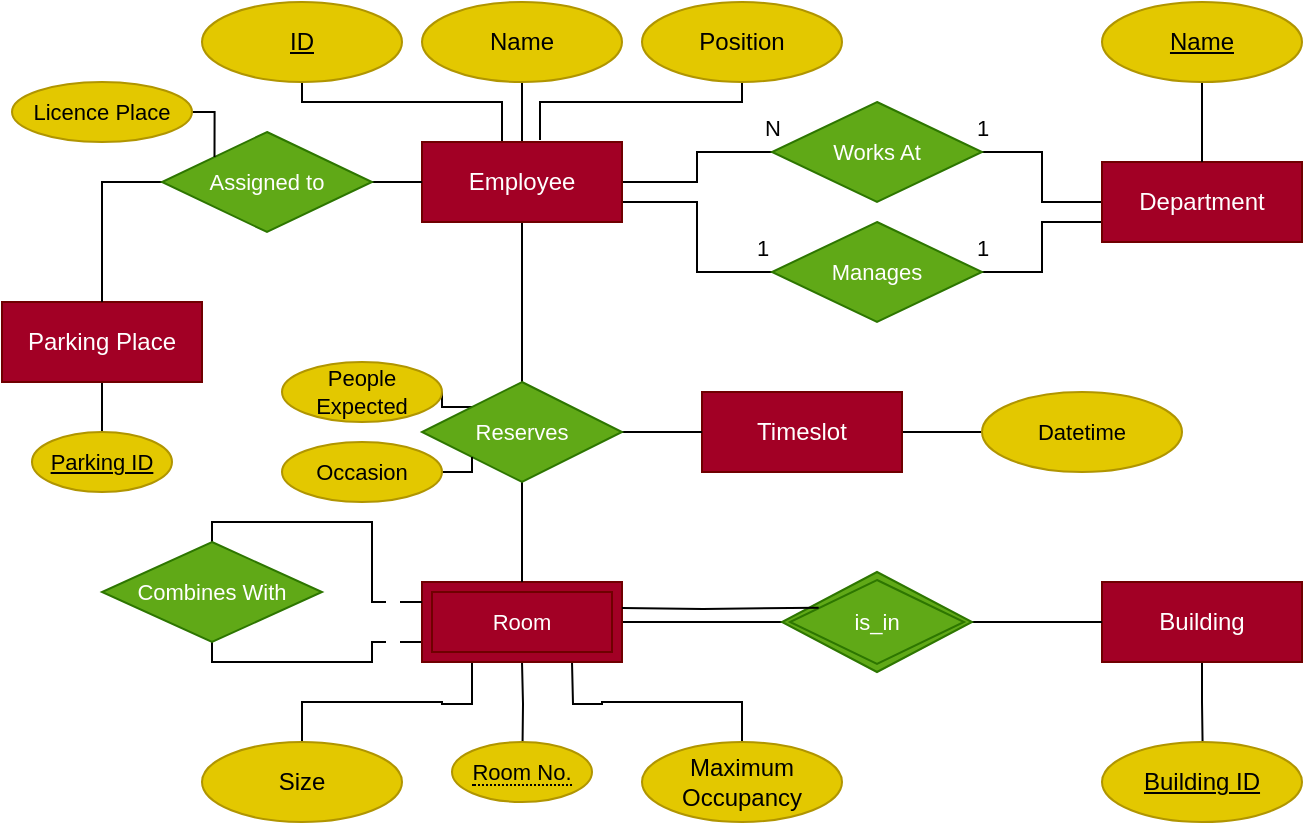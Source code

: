 <mxfile version="24.7.8">
  <diagram name="Page-1" id="Wk7hFjbKp91PhMEy-XlR">
    <mxGraphModel dx="1802" dy="909" grid="1" gridSize="10" guides="1" tooltips="1" connect="1" arrows="1" fold="1" page="1" pageScale="1" pageWidth="850" pageHeight="1100" math="0" shadow="0">
      <root>
        <mxCell id="0" />
        <mxCell id="1" parent="0" />
        <mxCell id="PVMqRvBR3xhanhjKJub_-5" style="edgeStyle=orthogonalEdgeStyle;rounded=0;orthogonalLoop=1;jettySize=auto;html=1;exitX=0.5;exitY=0;exitDx=0;exitDy=0;entryX=0.5;entryY=1;entryDx=0;entryDy=0;endArrow=none;endFill=0;" parent="1" source="PVMqRvBR3xhanhjKJub_-1" target="PVMqRvBR3xhanhjKJub_-3" edge="1">
          <mxGeometry relative="1" as="geometry">
            <Array as="points">
              <mxPoint x="350" y="310" />
              <mxPoint x="250" y="310" />
            </Array>
          </mxGeometry>
        </mxCell>
        <mxCell id="PVMqRvBR3xhanhjKJub_-6" style="edgeStyle=orthogonalEdgeStyle;shape=connector;rounded=0;orthogonalLoop=1;jettySize=auto;html=1;exitX=0.5;exitY=0;exitDx=0;exitDy=0;entryX=0.5;entryY=1;entryDx=0;entryDy=0;strokeColor=default;align=center;verticalAlign=middle;fontFamily=Helvetica;fontSize=11;fontColor=default;labelBackgroundColor=default;endArrow=none;endFill=0;" parent="1" source="PVMqRvBR3xhanhjKJub_-1" target="PVMqRvBR3xhanhjKJub_-2" edge="1">
          <mxGeometry relative="1" as="geometry" />
        </mxCell>
        <mxCell id="PVMqRvBR3xhanhjKJub_-17" style="edgeStyle=orthogonalEdgeStyle;shape=connector;rounded=0;orthogonalLoop=1;jettySize=auto;html=1;exitX=1;exitY=0.5;exitDx=0;exitDy=0;entryX=0;entryY=0.5;entryDx=0;entryDy=0;strokeColor=default;align=center;verticalAlign=middle;fontFamily=Helvetica;fontSize=11;fontColor=default;labelBackgroundColor=default;endArrow=none;endFill=0;" parent="1" source="PVMqRvBR3xhanhjKJub_-1" target="PVMqRvBR3xhanhjKJub_-15" edge="1">
          <mxGeometry relative="1" as="geometry" />
        </mxCell>
        <mxCell id="PVMqRvBR3xhanhjKJub_-20" style="edgeStyle=orthogonalEdgeStyle;shape=connector;rounded=0;orthogonalLoop=1;jettySize=auto;html=1;exitX=1;exitY=0.75;exitDx=0;exitDy=0;entryX=0;entryY=0.5;entryDx=0;entryDy=0;strokeColor=default;align=center;verticalAlign=middle;fontFamily=Helvetica;fontSize=11;fontColor=default;labelBackgroundColor=default;endArrow=none;endFill=0;" parent="1" source="PVMqRvBR3xhanhjKJub_-1" target="PVMqRvBR3xhanhjKJub_-19" edge="1">
          <mxGeometry relative="1" as="geometry" />
        </mxCell>
        <mxCell id="PVMqRvBR3xhanhjKJub_-57" style="edgeStyle=orthogonalEdgeStyle;shape=connector;rounded=0;orthogonalLoop=1;jettySize=auto;html=1;exitX=0.5;exitY=1;exitDx=0;exitDy=0;entryX=0.5;entryY=0;entryDx=0;entryDy=0;strokeColor=default;align=center;verticalAlign=middle;fontFamily=Helvetica;fontSize=11;fontColor=#ffffff;labelBackgroundColor=default;endArrow=none;endFill=0;" parent="1" source="PVMqRvBR3xhanhjKJub_-1" target="PVMqRvBR3xhanhjKJub_-55" edge="1">
          <mxGeometry relative="1" as="geometry" />
        </mxCell>
        <mxCell id="PVMqRvBR3xhanhjKJub_-1" value="Employee" style="whiteSpace=wrap;html=1;align=center;fillColor=#a20025;fontColor=#ffffff;strokeColor=#6F0000;" parent="1" vertex="1">
          <mxGeometry x="310" y="330" width="100" height="40" as="geometry" />
        </mxCell>
        <mxCell id="PVMqRvBR3xhanhjKJub_-2" value="Name" style="ellipse;whiteSpace=wrap;html=1;align=center;fillColor=#e3c800;fontColor=#000000;strokeColor=#B09500;" parent="1" vertex="1">
          <mxGeometry x="310" y="260" width="100" height="40" as="geometry" />
        </mxCell>
        <mxCell id="PVMqRvBR3xhanhjKJub_-3" value="&lt;u&gt;ID&lt;/u&gt;" style="ellipse;whiteSpace=wrap;html=1;align=center;fillColor=#e3c800;fontColor=#000000;strokeColor=#B09500;" parent="1" vertex="1">
          <mxGeometry x="200" y="260" width="100" height="40" as="geometry" />
        </mxCell>
        <mxCell id="PVMqRvBR3xhanhjKJub_-7" style="edgeStyle=orthogonalEdgeStyle;shape=connector;rounded=0;orthogonalLoop=1;jettySize=auto;html=1;exitX=0.5;exitY=1;exitDx=0;exitDy=0;strokeColor=default;align=center;verticalAlign=middle;fontFamily=Helvetica;fontSize=11;fontColor=default;labelBackgroundColor=default;endArrow=none;endFill=0;" parent="1" source="PVMqRvBR3xhanhjKJub_-4" edge="1">
          <mxGeometry relative="1" as="geometry">
            <mxPoint x="369" y="329" as="targetPoint" />
            <Array as="points">
              <mxPoint x="470" y="310" />
              <mxPoint x="369" y="310" />
            </Array>
          </mxGeometry>
        </mxCell>
        <mxCell id="PVMqRvBR3xhanhjKJub_-4" value="Position" style="ellipse;whiteSpace=wrap;html=1;align=center;fillColor=#e3c800;fontColor=#000000;strokeColor=#B09500;" parent="1" vertex="1">
          <mxGeometry x="420" y="260" width="100" height="40" as="geometry" />
        </mxCell>
        <mxCell id="PVMqRvBR3xhanhjKJub_-23" style="edgeStyle=orthogonalEdgeStyle;shape=connector;rounded=0;orthogonalLoop=1;jettySize=auto;html=1;exitX=1;exitY=0.5;exitDx=0;exitDy=0;strokeColor=default;align=center;verticalAlign=middle;fontFamily=Helvetica;fontSize=11;fontColor=default;labelBackgroundColor=default;endArrow=none;endFill=0;" parent="1" source="PVMqRvBR3xhanhjKJub_-15" target="PVMqRvBR3xhanhjKJub_-21" edge="1">
          <mxGeometry relative="1" as="geometry" />
        </mxCell>
        <mxCell id="PVMqRvBR3xhanhjKJub_-15" value="Works At" style="shape=rhombus;perimeter=rhombusPerimeter;whiteSpace=wrap;html=1;align=center;fontFamily=Helvetica;fontSize=11;fontColor=#ffffff;labelBackgroundColor=none;fillColor=#60a917;strokeColor=#2D7600;" parent="1" vertex="1">
          <mxGeometry x="485" y="310" width="105" height="50" as="geometry" />
        </mxCell>
        <mxCell id="PVMqRvBR3xhanhjKJub_-22" style="edgeStyle=orthogonalEdgeStyle;shape=connector;rounded=0;orthogonalLoop=1;jettySize=auto;html=1;exitX=1;exitY=0.5;exitDx=0;exitDy=0;entryX=0;entryY=0.75;entryDx=0;entryDy=0;strokeColor=default;align=center;verticalAlign=middle;fontFamily=Helvetica;fontSize=11;fontColor=default;labelBackgroundColor=default;endArrow=none;endFill=0;" parent="1" source="PVMqRvBR3xhanhjKJub_-19" target="PVMqRvBR3xhanhjKJub_-21" edge="1">
          <mxGeometry relative="1" as="geometry" />
        </mxCell>
        <mxCell id="PVMqRvBR3xhanhjKJub_-19" value="Manages" style="shape=rhombus;perimeter=rhombusPerimeter;whiteSpace=wrap;html=1;align=center;fontFamily=Helvetica;fontSize=11;fontColor=#ffffff;labelBackgroundColor=none;fillColor=#60a917;strokeColor=#2D7600;" parent="1" vertex="1">
          <mxGeometry x="485" y="370" width="105" height="50" as="geometry" />
        </mxCell>
        <mxCell id="PVMqRvBR3xhanhjKJub_-21" value="Department" style="whiteSpace=wrap;html=1;align=center;fillColor=#a20025;fontColor=#ffffff;strokeColor=#6F0000;" parent="1" vertex="1">
          <mxGeometry x="650" y="340" width="100" height="40" as="geometry" />
        </mxCell>
        <mxCell id="PVMqRvBR3xhanhjKJub_-24" value="1" style="text;html=1;align=center;verticalAlign=middle;resizable=0;points=[];autosize=1;strokeColor=none;fillColor=none;fontFamily=Helvetica;fontSize=11;fontColor=default;labelBackgroundColor=default;" parent="1" vertex="1">
          <mxGeometry x="575" y="308" width="30" height="30" as="geometry" />
        </mxCell>
        <mxCell id="PVMqRvBR3xhanhjKJub_-25" value="N" style="text;html=1;align=center;verticalAlign=middle;resizable=0;points=[];autosize=1;strokeColor=none;fillColor=none;fontFamily=Helvetica;fontSize=11;fontColor=default;labelBackgroundColor=default;" parent="1" vertex="1">
          <mxGeometry x="470" y="308" width="30" height="30" as="geometry" />
        </mxCell>
        <mxCell id="PVMqRvBR3xhanhjKJub_-26" value="1" style="text;html=1;align=center;verticalAlign=middle;resizable=0;points=[];autosize=1;strokeColor=none;fillColor=none;fontFamily=Helvetica;fontSize=11;fontColor=default;labelBackgroundColor=default;" parent="1" vertex="1">
          <mxGeometry x="465" y="368" width="30" height="30" as="geometry" />
        </mxCell>
        <mxCell id="PVMqRvBR3xhanhjKJub_-27" value="1" style="text;html=1;align=center;verticalAlign=middle;resizable=0;points=[];autosize=1;strokeColor=none;fillColor=none;fontFamily=Helvetica;fontSize=11;fontColor=default;labelBackgroundColor=default;" parent="1" vertex="1">
          <mxGeometry x="575" y="368" width="30" height="30" as="geometry" />
        </mxCell>
        <mxCell id="PVMqRvBR3xhanhjKJub_-40" style="edgeStyle=orthogonalEdgeStyle;shape=connector;rounded=0;orthogonalLoop=1;jettySize=auto;html=1;exitX=0.5;exitY=1;exitDx=0;exitDy=0;strokeColor=default;align=center;verticalAlign=middle;fontFamily=Helvetica;fontSize=11;fontColor=default;labelBackgroundColor=default;endArrow=none;endFill=0;" parent="1" edge="1">
          <mxGeometry relative="1" as="geometry">
            <mxPoint x="360.286" y="630" as="targetPoint" />
            <mxPoint x="360" y="590" as="sourcePoint" />
          </mxGeometry>
        </mxCell>
        <mxCell id="PVMqRvBR3xhanhjKJub_-53" style="edgeStyle=orthogonalEdgeStyle;shape=connector;rounded=0;orthogonalLoop=1;jettySize=auto;html=1;exitX=0.5;exitY=1;exitDx=0;exitDy=0;strokeColor=default;align=center;verticalAlign=middle;fontFamily=Helvetica;fontSize=11;fontColor=#ffffff;labelBackgroundColor=default;endArrow=none;endFill=0;" parent="1" source="PVMqRvBR3xhanhjKJub_-29" edge="1">
          <mxGeometry relative="1" as="geometry">
            <mxPoint x="700.286" y="630" as="targetPoint" />
          </mxGeometry>
        </mxCell>
        <mxCell id="PVMqRvBR3xhanhjKJub_-29" value="Building" style="whiteSpace=wrap;html=1;align=center;fillColor=#a20025;fontColor=#ffffff;strokeColor=#6F0000;" parent="1" vertex="1">
          <mxGeometry x="650" y="550" width="100" height="40" as="geometry" />
        </mxCell>
        <mxCell id="PVMqRvBR3xhanhjKJub_-31" style="edgeStyle=orthogonalEdgeStyle;shape=connector;rounded=0;orthogonalLoop=1;jettySize=auto;html=1;exitX=0.5;exitY=1;exitDx=0;exitDy=0;entryX=0.5;entryY=0;entryDx=0;entryDy=0;strokeColor=default;align=center;verticalAlign=middle;fontFamily=Helvetica;fontSize=11;fontColor=default;labelBackgroundColor=default;endArrow=none;endFill=0;" parent="1" source="PVMqRvBR3xhanhjKJub_-30" target="PVMqRvBR3xhanhjKJub_-21" edge="1">
          <mxGeometry relative="1" as="geometry" />
        </mxCell>
        <mxCell id="PVMqRvBR3xhanhjKJub_-30" value="&lt;u&gt;Name&lt;/u&gt;" style="ellipse;whiteSpace=wrap;html=1;align=center;fillColor=#e3c800;fontColor=#000000;strokeColor=#B09500;" parent="1" vertex="1">
          <mxGeometry x="650" y="260" width="100" height="40" as="geometry" />
        </mxCell>
        <mxCell id="PVMqRvBR3xhanhjKJub_-34" style="edgeStyle=orthogonalEdgeStyle;shape=connector;rounded=0;orthogonalLoop=1;jettySize=auto;html=1;exitX=0.5;exitY=0;exitDx=0;exitDy=0;entryX=0.25;entryY=1;entryDx=0;entryDy=0;strokeColor=default;align=center;verticalAlign=middle;fontFamily=Helvetica;fontSize=11;fontColor=default;labelBackgroundColor=default;endArrow=none;endFill=0;" parent="1" source="PVMqRvBR3xhanhjKJub_-32" edge="1">
          <mxGeometry relative="1" as="geometry">
            <mxPoint x="335" y="590" as="targetPoint" />
            <Array as="points">
              <mxPoint x="250" y="610" />
              <mxPoint x="320" y="610" />
              <mxPoint x="335" y="611" />
            </Array>
          </mxGeometry>
        </mxCell>
        <mxCell id="PVMqRvBR3xhanhjKJub_-32" value="Size" style="ellipse;whiteSpace=wrap;html=1;align=center;fillColor=#e3c800;fontColor=#000000;strokeColor=#B09500;" parent="1" vertex="1">
          <mxGeometry x="200" y="630" width="100" height="40" as="geometry" />
        </mxCell>
        <mxCell id="PVMqRvBR3xhanhjKJub_-39" style="edgeStyle=orthogonalEdgeStyle;shape=connector;rounded=0;orthogonalLoop=1;jettySize=auto;html=1;exitX=0.5;exitY=0;exitDx=0;exitDy=0;entryX=0.75;entryY=1;entryDx=0;entryDy=0;strokeColor=default;align=center;verticalAlign=middle;fontFamily=Helvetica;fontSize=11;fontColor=default;labelBackgroundColor=default;endArrow=none;endFill=0;" parent="1" source="PVMqRvBR3xhanhjKJub_-33" edge="1">
          <mxGeometry relative="1" as="geometry">
            <mxPoint x="385" y="590" as="targetPoint" />
          </mxGeometry>
        </mxCell>
        <mxCell id="PVMqRvBR3xhanhjKJub_-33" value="Maximum Occupancy" style="ellipse;whiteSpace=wrap;html=1;align=center;fillColor=#e3c800;fontColor=#000000;strokeColor=#B09500;" parent="1" vertex="1">
          <mxGeometry x="420" y="630" width="100" height="40" as="geometry" />
        </mxCell>
        <mxCell id="PVMqRvBR3xhanhjKJub_-60" style="edgeStyle=orthogonalEdgeStyle;shape=connector;rounded=0;orthogonalLoop=1;jettySize=auto;html=1;exitX=1;exitY=0.5;exitDx=0;exitDy=0;strokeColor=default;align=center;verticalAlign=middle;fontFamily=Helvetica;fontSize=11;fontColor=#ffffff;labelBackgroundColor=default;endArrow=none;endFill=0;" parent="1" source="PVMqRvBR3xhanhjKJub_-36" edge="1">
          <mxGeometry relative="1" as="geometry">
            <mxPoint x="590" y="475" as="targetPoint" />
          </mxGeometry>
        </mxCell>
        <mxCell id="PVMqRvBR3xhanhjKJub_-36" value="Timeslot" style="whiteSpace=wrap;html=1;align=center;fillColor=#a20025;fontColor=#ffffff;strokeColor=#6F0000;" parent="1" vertex="1">
          <mxGeometry x="450" y="455" width="100" height="40" as="geometry" />
        </mxCell>
        <mxCell id="PVMqRvBR3xhanhjKJub_-81" style="edgeStyle=orthogonalEdgeStyle;shape=connector;rounded=0;orthogonalLoop=1;jettySize=auto;html=1;exitX=0.5;exitY=1;exitDx=0;exitDy=0;strokeColor=default;align=center;verticalAlign=middle;fontFamily=Helvetica;fontSize=11;fontColor=#000000;labelBackgroundColor=none;autosize=1;resizable=0;endArrow=none;endFill=0;" parent="1" source="PVMqRvBR3xhanhjKJub_-37" target="PVMqRvBR3xhanhjKJub_-82" edge="1">
          <mxGeometry relative="1" as="geometry">
            <mxPoint x="150.167" y="470" as="targetPoint" />
          </mxGeometry>
        </mxCell>
        <mxCell id="PVMqRvBR3xhanhjKJub_-37" value="Parking Place" style="whiteSpace=wrap;html=1;align=center;fillColor=#a20025;fontColor=#ffffff;strokeColor=#6F0000;" parent="1" vertex="1">
          <mxGeometry x="100" y="410" width="100" height="40" as="geometry" />
        </mxCell>
        <mxCell id="PVMqRvBR3xhanhjKJub_-45" style="edgeStyle=orthogonalEdgeStyle;shape=connector;rounded=0;orthogonalLoop=1;jettySize=auto;html=1;exitX=1;exitY=0.5;exitDx=0;exitDy=0;entryX=0;entryY=0.5;entryDx=0;entryDy=0;strokeColor=default;align=center;verticalAlign=middle;fontFamily=Helvetica;fontSize=11;fontColor=#ffffff;labelBackgroundColor=default;endArrow=none;endFill=0;" parent="1" source="PVMqRvBR3xhanhjKJub_-43" target="PVMqRvBR3xhanhjKJub_-44" edge="1">
          <mxGeometry relative="1" as="geometry" />
        </mxCell>
        <mxCell id="PVMqRvBR3xhanhjKJub_-49" style="edgeStyle=orthogonalEdgeStyle;shape=connector;rounded=0;orthogonalLoop=1;jettySize=auto;html=1;exitX=0;exitY=0.75;exitDx=0;exitDy=0;entryX=0.5;entryY=1;entryDx=0;entryDy=0;strokeColor=default;align=center;verticalAlign=middle;fontFamily=Helvetica;fontSize=11;fontColor=#ffffff;labelBackgroundColor=default;endArrow=none;endFill=0;" parent="1" source="PVMqRvBR3xhanhjKJub_-43" target="PVMqRvBR3xhanhjKJub_-48" edge="1">
          <mxGeometry relative="1" as="geometry">
            <Array as="points">
              <mxPoint x="285" y="580" />
              <mxPoint x="285" y="590" />
              <mxPoint x="205" y="590" />
            </Array>
          </mxGeometry>
        </mxCell>
        <mxCell id="PVMqRvBR3xhanhjKJub_-43" value="Room" style="shape=ext;margin=3;double=1;whiteSpace=wrap;html=1;align=center;fontFamily=Helvetica;fontSize=11;fontColor=#ffffff;labelBackgroundColor=none;fillColor=#a20025;strokeColor=#6F0000;" parent="1" vertex="1">
          <mxGeometry x="310" y="550" width="100" height="40" as="geometry" />
        </mxCell>
        <mxCell id="PVMqRvBR3xhanhjKJub_-46" style="edgeStyle=orthogonalEdgeStyle;shape=connector;rounded=0;orthogonalLoop=1;jettySize=auto;html=1;exitX=1;exitY=0.5;exitDx=0;exitDy=0;entryX=0;entryY=0.5;entryDx=0;entryDy=0;strokeColor=default;align=center;verticalAlign=middle;fontFamily=Helvetica;fontSize=11;fontColor=#ffffff;labelBackgroundColor=default;endArrow=none;endFill=0;" parent="1" source="PVMqRvBR3xhanhjKJub_-44" target="PVMqRvBR3xhanhjKJub_-29" edge="1">
          <mxGeometry relative="1" as="geometry" />
        </mxCell>
        <mxCell id="PVMqRvBR3xhanhjKJub_-44" value="is_in" style="shape=rhombus;double=1;perimeter=rhombusPerimeter;whiteSpace=wrap;html=1;align=center;strokeColor=#2D7600;verticalAlign=middle;fontFamily=Helvetica;fontSize=11;fontColor=#ffffff;labelBackgroundColor=none;fillColor=#60a917;" parent="1" vertex="1">
          <mxGeometry x="490" y="545" width="95" height="50" as="geometry" />
        </mxCell>
        <mxCell id="PVMqRvBR3xhanhjKJub_-47" style="edgeStyle=orthogonalEdgeStyle;shape=connector;rounded=0;orthogonalLoop=1;jettySize=auto;html=1;entryX=0.193;entryY=0.357;entryDx=0;entryDy=0;entryPerimeter=0;strokeColor=default;align=center;verticalAlign=middle;fontFamily=Helvetica;fontSize=11;fontColor=#ffffff;labelBackgroundColor=default;endArrow=none;endFill=0;" parent="1" target="PVMqRvBR3xhanhjKJub_-44" edge="1">
          <mxGeometry relative="1" as="geometry">
            <mxPoint x="410" y="563" as="sourcePoint" />
          </mxGeometry>
        </mxCell>
        <mxCell id="PVMqRvBR3xhanhjKJub_-50" style="edgeStyle=orthogonalEdgeStyle;shape=connector;rounded=0;orthogonalLoop=1;jettySize=auto;html=1;exitX=0.5;exitY=0;exitDx=0;exitDy=0;entryX=0;entryY=0.25;entryDx=0;entryDy=0;strokeColor=default;align=center;verticalAlign=middle;fontFamily=Helvetica;fontSize=11;fontColor=#ffffff;labelBackgroundColor=default;endArrow=none;endFill=0;" parent="1" source="PVMqRvBR3xhanhjKJub_-48" target="PVMqRvBR3xhanhjKJub_-43" edge="1">
          <mxGeometry relative="1" as="geometry">
            <Array as="points">
              <mxPoint x="205" y="520" />
              <mxPoint x="285" y="520" />
              <mxPoint x="285" y="560" />
            </Array>
          </mxGeometry>
        </mxCell>
        <mxCell id="PVMqRvBR3xhanhjKJub_-48" value="Combines With" style="shape=rhombus;perimeter=rhombusPerimeter;whiteSpace=wrap;html=1;align=center;strokeColor=#2D7600;verticalAlign=middle;fontFamily=Helvetica;fontSize=11;fontColor=#ffffff;labelBackgroundColor=none;fillColor=#60a917;" parent="1" vertex="1">
          <mxGeometry x="150" y="530" width="110" height="50" as="geometry" />
        </mxCell>
        <mxCell id="PVMqRvBR3xhanhjKJub_-51" value="1" style="text;html=1;align=center;verticalAlign=middle;resizable=0;points=[];autosize=1;strokeColor=none;fillColor=none;fontFamily=Helvetica;fontSize=11;fontColor=#ffffff;labelBackgroundColor=default;" parent="1" vertex="1">
          <mxGeometry x="280" y="540" width="30" height="30" as="geometry" />
        </mxCell>
        <mxCell id="PVMqRvBR3xhanhjKJub_-52" value="1" style="text;html=1;align=center;verticalAlign=middle;resizable=0;points=[];autosize=1;strokeColor=none;fillColor=none;fontFamily=Helvetica;fontSize=11;fontColor=#ffffff;labelBackgroundColor=default;" parent="1" vertex="1">
          <mxGeometry x="280" y="560" width="30" height="30" as="geometry" />
        </mxCell>
        <mxCell id="PVMqRvBR3xhanhjKJub_-54" value="&lt;u&gt;Building ID&lt;/u&gt;" style="ellipse;whiteSpace=wrap;html=1;align=center;fillColor=#e3c800;fontColor=#000000;strokeColor=#B09500;" parent="1" vertex="1">
          <mxGeometry x="650" y="630" width="100" height="40" as="geometry" />
        </mxCell>
        <mxCell id="PVMqRvBR3xhanhjKJub_-58" style="edgeStyle=orthogonalEdgeStyle;shape=connector;rounded=0;orthogonalLoop=1;jettySize=auto;html=1;exitX=0.5;exitY=1;exitDx=0;exitDy=0;entryX=0.5;entryY=0;entryDx=0;entryDy=0;strokeColor=default;align=center;verticalAlign=middle;fontFamily=Helvetica;fontSize=11;fontColor=#ffffff;labelBackgroundColor=default;endArrow=none;endFill=0;" parent="1" source="PVMqRvBR3xhanhjKJub_-55" target="PVMqRvBR3xhanhjKJub_-43" edge="1">
          <mxGeometry relative="1" as="geometry" />
        </mxCell>
        <mxCell id="PVMqRvBR3xhanhjKJub_-59" style="edgeStyle=orthogonalEdgeStyle;shape=connector;rounded=0;orthogonalLoop=1;jettySize=auto;html=1;exitX=1;exitY=0.5;exitDx=0;exitDy=0;entryX=0;entryY=0.5;entryDx=0;entryDy=0;strokeColor=default;align=center;verticalAlign=middle;fontFamily=Helvetica;fontSize=11;fontColor=#ffffff;labelBackgroundColor=default;endArrow=none;endFill=0;" parent="1" source="PVMqRvBR3xhanhjKJub_-55" target="PVMqRvBR3xhanhjKJub_-36" edge="1">
          <mxGeometry relative="1" as="geometry" />
        </mxCell>
        <mxCell id="PVMqRvBR3xhanhjKJub_-64" style="edgeStyle=orthogonalEdgeStyle;shape=connector;rounded=0;orthogonalLoop=1;jettySize=auto;html=1;exitX=0;exitY=0;exitDx=0;exitDy=0;entryX=1;entryY=0.5;entryDx=0;entryDy=0;strokeColor=default;align=center;verticalAlign=middle;fontFamily=Helvetica;fontSize=11;fontColor=#000000;labelBackgroundColor=none;endArrow=none;endFill=0;" parent="1" source="PVMqRvBR3xhanhjKJub_-55" target="PVMqRvBR3xhanhjKJub_-63" edge="1">
          <mxGeometry relative="1" as="geometry" />
        </mxCell>
        <mxCell id="PVMqRvBR3xhanhjKJub_-55" value="Reserves" style="shape=rhombus;perimeter=rhombusPerimeter;whiteSpace=wrap;html=1;align=center;strokeColor=#2D7600;verticalAlign=middle;fontFamily=Helvetica;fontSize=11;fontColor=#ffffff;labelBackgroundColor=none;fillColor=#60a917;" parent="1" vertex="1">
          <mxGeometry x="310" y="450" width="100" height="50" as="geometry" />
        </mxCell>
        <mxCell id="PVMqRvBR3xhanhjKJub_-62" value="Datetime" style="ellipse;whiteSpace=wrap;html=1;align=center;strokeColor=#B09500;verticalAlign=middle;fontFamily=Helvetica;fontSize=11;fontColor=#000000;labelBackgroundColor=none;fillColor=#e3c800;" parent="1" vertex="1">
          <mxGeometry x="590" y="455" width="100" height="40" as="geometry" />
        </mxCell>
        <mxCell id="PVMqRvBR3xhanhjKJub_-63" value="People Expected" style="ellipse;whiteSpace=wrap;html=1;align=center;strokeColor=#B09500;verticalAlign=middle;fontFamily=Helvetica;fontSize=11;fontColor=#000000;labelBackgroundColor=none;fillColor=#e3c800;" parent="1" vertex="1">
          <mxGeometry x="240" y="440" width="80" height="30" as="geometry" />
        </mxCell>
        <mxCell id="PVMqRvBR3xhanhjKJub_-66" style="edgeStyle=orthogonalEdgeStyle;shape=connector;rounded=0;orthogonalLoop=1;jettySize=auto;html=1;exitX=1;exitY=0.5;exitDx=0;exitDy=0;entryX=0;entryY=1;entryDx=0;entryDy=0;strokeColor=default;align=center;verticalAlign=middle;fontFamily=Helvetica;fontSize=11;fontColor=#000000;labelBackgroundColor=none;endArrow=none;endFill=0;" parent="1" source="PVMqRvBR3xhanhjKJub_-65" target="PVMqRvBR3xhanhjKJub_-55" edge="1">
          <mxGeometry relative="1" as="geometry" />
        </mxCell>
        <mxCell id="PVMqRvBR3xhanhjKJub_-65" value="Occasion" style="ellipse;whiteSpace=wrap;html=1;align=center;strokeColor=#B09500;verticalAlign=middle;fontFamily=Helvetica;fontSize=11;fontColor=#000000;labelBackgroundColor=none;fillColor=#e3c800;" parent="1" vertex="1">
          <mxGeometry x="240" y="480" width="80" height="30" as="geometry" />
        </mxCell>
        <mxCell id="PVMqRvBR3xhanhjKJub_-69" style="edgeStyle=orthogonalEdgeStyle;shape=connector;rounded=0;orthogonalLoop=1;jettySize=auto;html=1;exitX=1;exitY=0.5;exitDx=0;exitDy=0;entryX=0;entryY=0.5;entryDx=0;entryDy=0;strokeColor=default;align=center;verticalAlign=middle;fontFamily=Helvetica;fontSize=11;fontColor=#000000;labelBackgroundColor=none;endArrow=none;endFill=0;" parent="1" source="PVMqRvBR3xhanhjKJub_-68" target="PVMqRvBR3xhanhjKJub_-1" edge="1">
          <mxGeometry relative="1" as="geometry" />
        </mxCell>
        <mxCell id="PVMqRvBR3xhanhjKJub_-70" style="edgeStyle=orthogonalEdgeStyle;shape=connector;rounded=0;orthogonalLoop=1;jettySize=auto;html=1;exitX=0;exitY=0.5;exitDx=0;exitDy=0;entryX=0.5;entryY=0;entryDx=0;entryDy=0;strokeColor=default;align=center;verticalAlign=middle;fontFamily=Helvetica;fontSize=11;fontColor=#000000;labelBackgroundColor=none;endArrow=none;endFill=0;" parent="1" source="PVMqRvBR3xhanhjKJub_-68" target="PVMqRvBR3xhanhjKJub_-37" edge="1">
          <mxGeometry relative="1" as="geometry" />
        </mxCell>
        <mxCell id="PVMqRvBR3xhanhjKJub_-68" value="Assigned to" style="shape=rhombus;perimeter=rhombusPerimeter;whiteSpace=wrap;html=1;align=center;strokeColor=#2D7600;verticalAlign=middle;fontFamily=Helvetica;fontSize=11;fontColor=#ffffff;labelBackgroundColor=none;fillColor=#60a917;" parent="1" vertex="1">
          <mxGeometry x="180" y="325" width="105" height="50" as="geometry" />
        </mxCell>
        <mxCell id="PVMqRvBR3xhanhjKJub_-71" value="&lt;font color=&quot;#ffffff&quot;&gt;1&lt;/font&gt;" style="text;html=1;align=center;verticalAlign=middle;resizable=0;points=[];autosize=1;strokeColor=none;fillColor=none;fontFamily=Helvetica;fontSize=11;fontColor=#000000;labelBackgroundColor=none;" parent="1" vertex="1">
          <mxGeometry x="285" y="325" width="30" height="30" as="geometry" />
        </mxCell>
        <mxCell id="PVMqRvBR3xhanhjKJub_-72" value="&lt;font color=&quot;#ffffff&quot;&gt;1&lt;/font&gt;" style="text;html=1;align=center;verticalAlign=middle;resizable=0;points=[];autosize=1;strokeColor=none;fillColor=none;fontFamily=Helvetica;fontSize=11;fontColor=#000000;labelBackgroundColor=none;" parent="1" vertex="1">
          <mxGeometry x="140" y="380" width="30" height="30" as="geometry" />
        </mxCell>
        <mxCell id="PVMqRvBR3xhanhjKJub_-73" value="&lt;font color=&quot;#ffffff&quot;&gt;1&lt;/font&gt;" style="text;html=1;align=center;verticalAlign=middle;resizable=0;points=[];autosize=1;strokeColor=none;fillColor=none;fontFamily=Helvetica;fontSize=11;fontColor=#000000;labelBackgroundColor=none;" parent="1" vertex="1">
          <mxGeometry x="620" y="545" width="30" height="30" as="geometry" />
        </mxCell>
        <mxCell id="PVMqRvBR3xhanhjKJub_-74" value="&lt;font color=&quot;#ffffff&quot;&gt;N&lt;/font&gt;" style="text;html=1;align=center;verticalAlign=middle;resizable=0;points=[];autosize=1;strokeColor=none;fillColor=none;fontFamily=Helvetica;fontSize=11;fontColor=#000000;labelBackgroundColor=none;" parent="1" vertex="1">
          <mxGeometry x="405" y="538" width="30" height="30" as="geometry" />
        </mxCell>
        <mxCell id="PVMqRvBR3xhanhjKJub_-75" value="&lt;font color=&quot;#ffffff&quot;&gt;1&lt;/font&gt;" style="text;html=1;align=center;verticalAlign=middle;resizable=0;points=[];autosize=1;strokeColor=none;fillColor=none;fontFamily=Helvetica;fontSize=11;fontColor=#000000;labelBackgroundColor=none;" parent="1" vertex="1">
          <mxGeometry x="355" y="428" width="30" height="30" as="geometry" />
        </mxCell>
        <mxCell id="PVMqRvBR3xhanhjKJub_-76" value="&lt;font color=&quot;#ffffff&quot;&gt;N&lt;/font&gt;" style="text;html=1;align=center;verticalAlign=middle;resizable=0;points=[];autosize=1;strokeColor=none;fillColor=none;fontFamily=Helvetica;fontSize=11;fontColor=#000000;labelBackgroundColor=none;" parent="1" vertex="1">
          <mxGeometry x="355" y="528" width="30" height="30" as="geometry" />
        </mxCell>
        <mxCell id="PVMqRvBR3xhanhjKJub_-77" value="&lt;font color=&quot;#ffffff&quot;&gt;M&lt;/font&gt;" style="text;html=1;align=center;verticalAlign=middle;resizable=0;points=[];autosize=1;strokeColor=none;fillColor=none;fontFamily=Helvetica;fontSize=11;fontColor=#000000;labelBackgroundColor=none;" parent="1" vertex="1">
          <mxGeometry x="420" y="450" width="30" height="30" as="geometry" />
        </mxCell>
        <mxCell id="PVMqRvBR3xhanhjKJub_-79" value="&lt;span style=&quot;border-bottom: 1px dotted&quot;&gt;Room No.&lt;/span&gt;" style="ellipse;whiteSpace=wrap;html=1;align=center;verticalAlign=middle;fontFamily=Helvetica;fontSize=11;fontColor=#000000;labelBackgroundColor=none;autosize=1;resizable=0;fillColor=#e3c800;strokeColor=#B09500;" parent="1" vertex="1">
          <mxGeometry x="325" y="630" width="70" height="30" as="geometry" />
        </mxCell>
        <mxCell id="PVMqRvBR3xhanhjKJub_-82" value="&lt;u&gt;Parking ID&lt;/u&gt;" style="ellipse;whiteSpace=wrap;html=1;align=center;verticalAlign=middle;fontFamily=Helvetica;fontSize=11;fontColor=#000000;labelBackgroundColor=none;autosize=1;resizable=0;fillColor=#e3c800;strokeColor=#B09500;" parent="1" vertex="1">
          <mxGeometry x="114.997" y="475" width="70" height="30" as="geometry" />
        </mxCell>
        <mxCell id="PVMqRvBR3xhanhjKJub_-85" style="edgeStyle=orthogonalEdgeStyle;shape=connector;rounded=0;orthogonalLoop=1;jettySize=auto;html=1;exitX=1;exitY=0.5;exitDx=0;exitDy=0;entryX=0;entryY=0;entryDx=0;entryDy=0;strokeColor=default;align=center;verticalAlign=middle;fontFamily=Helvetica;fontSize=11;fontColor=#000000;labelBackgroundColor=none;autosize=1;resizable=0;endArrow=none;endFill=0;" parent="1" source="PVMqRvBR3xhanhjKJub_-84" target="PVMqRvBR3xhanhjKJub_-68" edge="1">
          <mxGeometry relative="1" as="geometry" />
        </mxCell>
        <mxCell id="PVMqRvBR3xhanhjKJub_-84" value="Licence Place" style="ellipse;whiteSpace=wrap;html=1;align=center;strokeColor=#B09500;verticalAlign=middle;fontFamily=Helvetica;fontSize=11;fontColor=#000000;labelBackgroundColor=none;autosize=1;resizable=0;fillColor=#e3c800;" parent="1" vertex="1">
          <mxGeometry x="105" y="300" width="90" height="30" as="geometry" />
        </mxCell>
      </root>
    </mxGraphModel>
  </diagram>
</mxfile>
